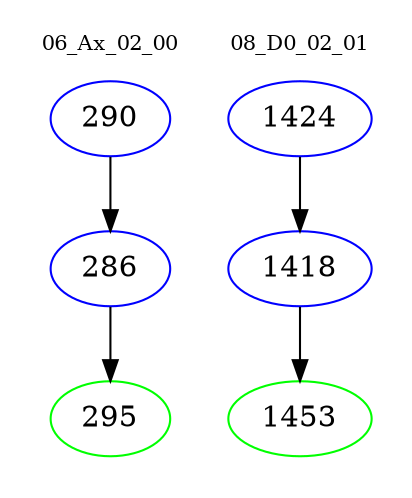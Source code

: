 digraph{
subgraph cluster_0 {
color = white
label = "06_Ax_02_00";
fontsize=10;
T0_290 [label="290", color="blue"]
T0_290 -> T0_286 [color="black"]
T0_286 [label="286", color="blue"]
T0_286 -> T0_295 [color="black"]
T0_295 [label="295", color="green"]
}
subgraph cluster_1 {
color = white
label = "08_D0_02_01";
fontsize=10;
T1_1424 [label="1424", color="blue"]
T1_1424 -> T1_1418 [color="black"]
T1_1418 [label="1418", color="blue"]
T1_1418 -> T1_1453 [color="black"]
T1_1453 [label="1453", color="green"]
}
}
